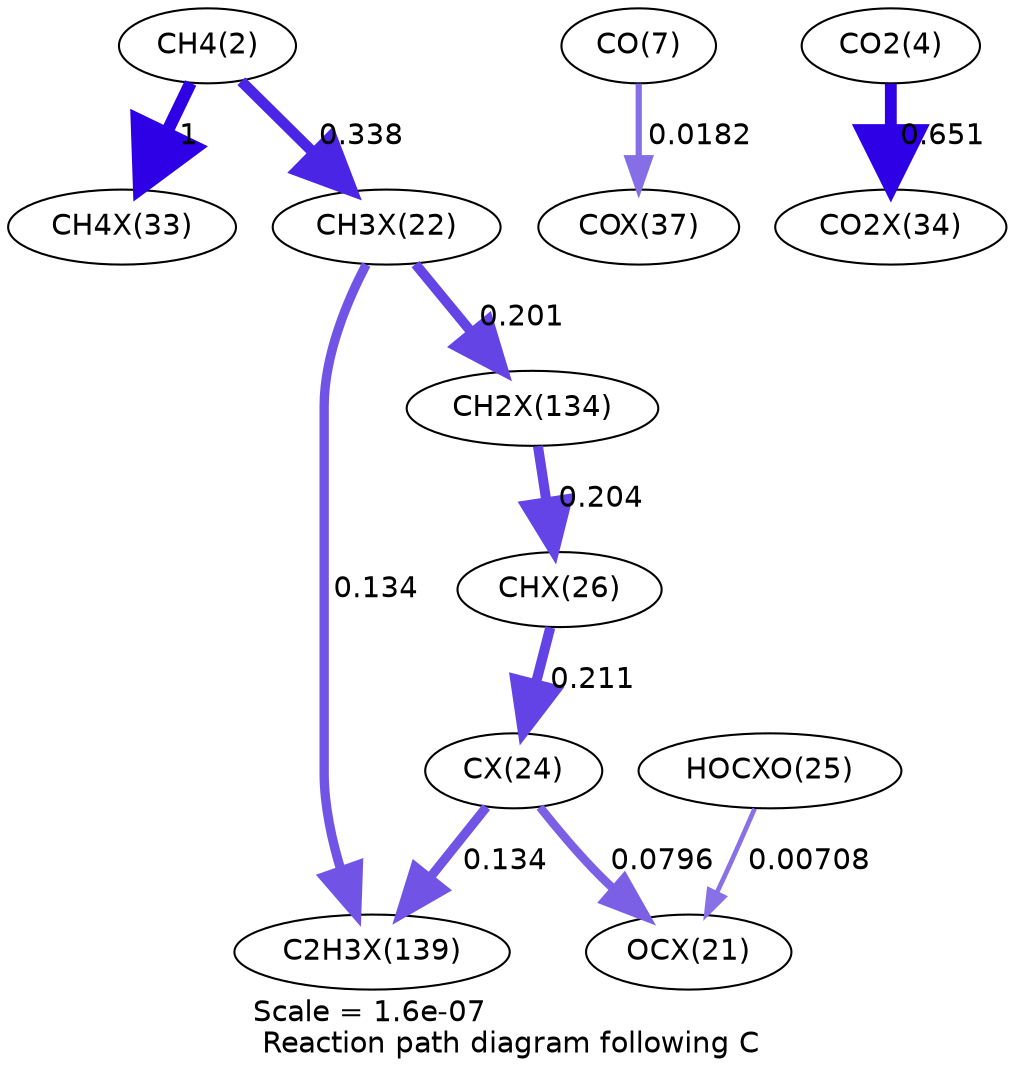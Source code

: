 digraph reaction_paths {
center=1;
s4 -> s32[fontname="Helvetica", penwidth=6, arrowsize=3, color="0.7, 1.5, 0.9"
, label=" 1"];
s4 -> s26[fontname="Helvetica", penwidth=5.18, arrowsize=2.59, color="0.7, 0.838, 0.9"
, label=" 0.338"];
s26 -> s38[fontname="Helvetica", penwidth=4.79, arrowsize=2.39, color="0.7, 0.701, 0.9"
, label=" 0.201"];
s26 -> s39[fontname="Helvetica", penwidth=4.48, arrowsize=2.24, color="0.7, 0.634, 0.9"
, label=" 0.134"];
s38 -> s30[fontname="Helvetica", penwidth=4.8, arrowsize=2.4, color="0.7, 0.704, 0.9"
, label=" 0.204"];
s30 -> s28[fontname="Helvetica", penwidth=4.82, arrowsize=2.41, color="0.7, 0.711, 0.9"
, label=" 0.211"];
s28 -> s25[fontname="Helvetica", penwidth=4.09, arrowsize=2.04, color="0.7, 0.58, 0.9"
, label=" 0.0796"];
s28 -> s39[fontname="Helvetica", penwidth=4.48, arrowsize=2.24, color="0.7, 0.634, 0.9"
, label=" 0.134"];
s9 -> s36[fontname="Helvetica", penwidth=2.98, arrowsize=1.49, color="0.7, 0.518, 0.9"
, label=" 0.0182"];
s29 -> s25[fontname="Helvetica", penwidth=2.26, arrowsize=1.13, color="0.7, 0.507, 0.9"
, label=" 0.00708"];
s6 -> s33[fontname="Helvetica", penwidth=5.68, arrowsize=2.84, color="0.7, 1.15, 0.9"
, label=" 0.651"];
s4 [ fontname="Helvetica", label="CH4(2)"];
s6 [ fontname="Helvetica", label="CO2(4)"];
s9 [ fontname="Helvetica", label="CO(7)"];
s25 [ fontname="Helvetica", label="OCX(21)"];
s26 [ fontname="Helvetica", label="CH3X(22)"];
s28 [ fontname="Helvetica", label="CX(24)"];
s29 [ fontname="Helvetica", label="HOCXO(25)"];
s30 [ fontname="Helvetica", label="CHX(26)"];
s32 [ fontname="Helvetica", label="CH4X(33)"];
s33 [ fontname="Helvetica", label="CO2X(34)"];
s36 [ fontname="Helvetica", label="COX(37)"];
s38 [ fontname="Helvetica", label="CH2X(134)"];
s39 [ fontname="Helvetica", label="C2H3X(139)"];
 label = "Scale = 1.6e-07\l Reaction path diagram following C";
 fontname = "Helvetica";
}
